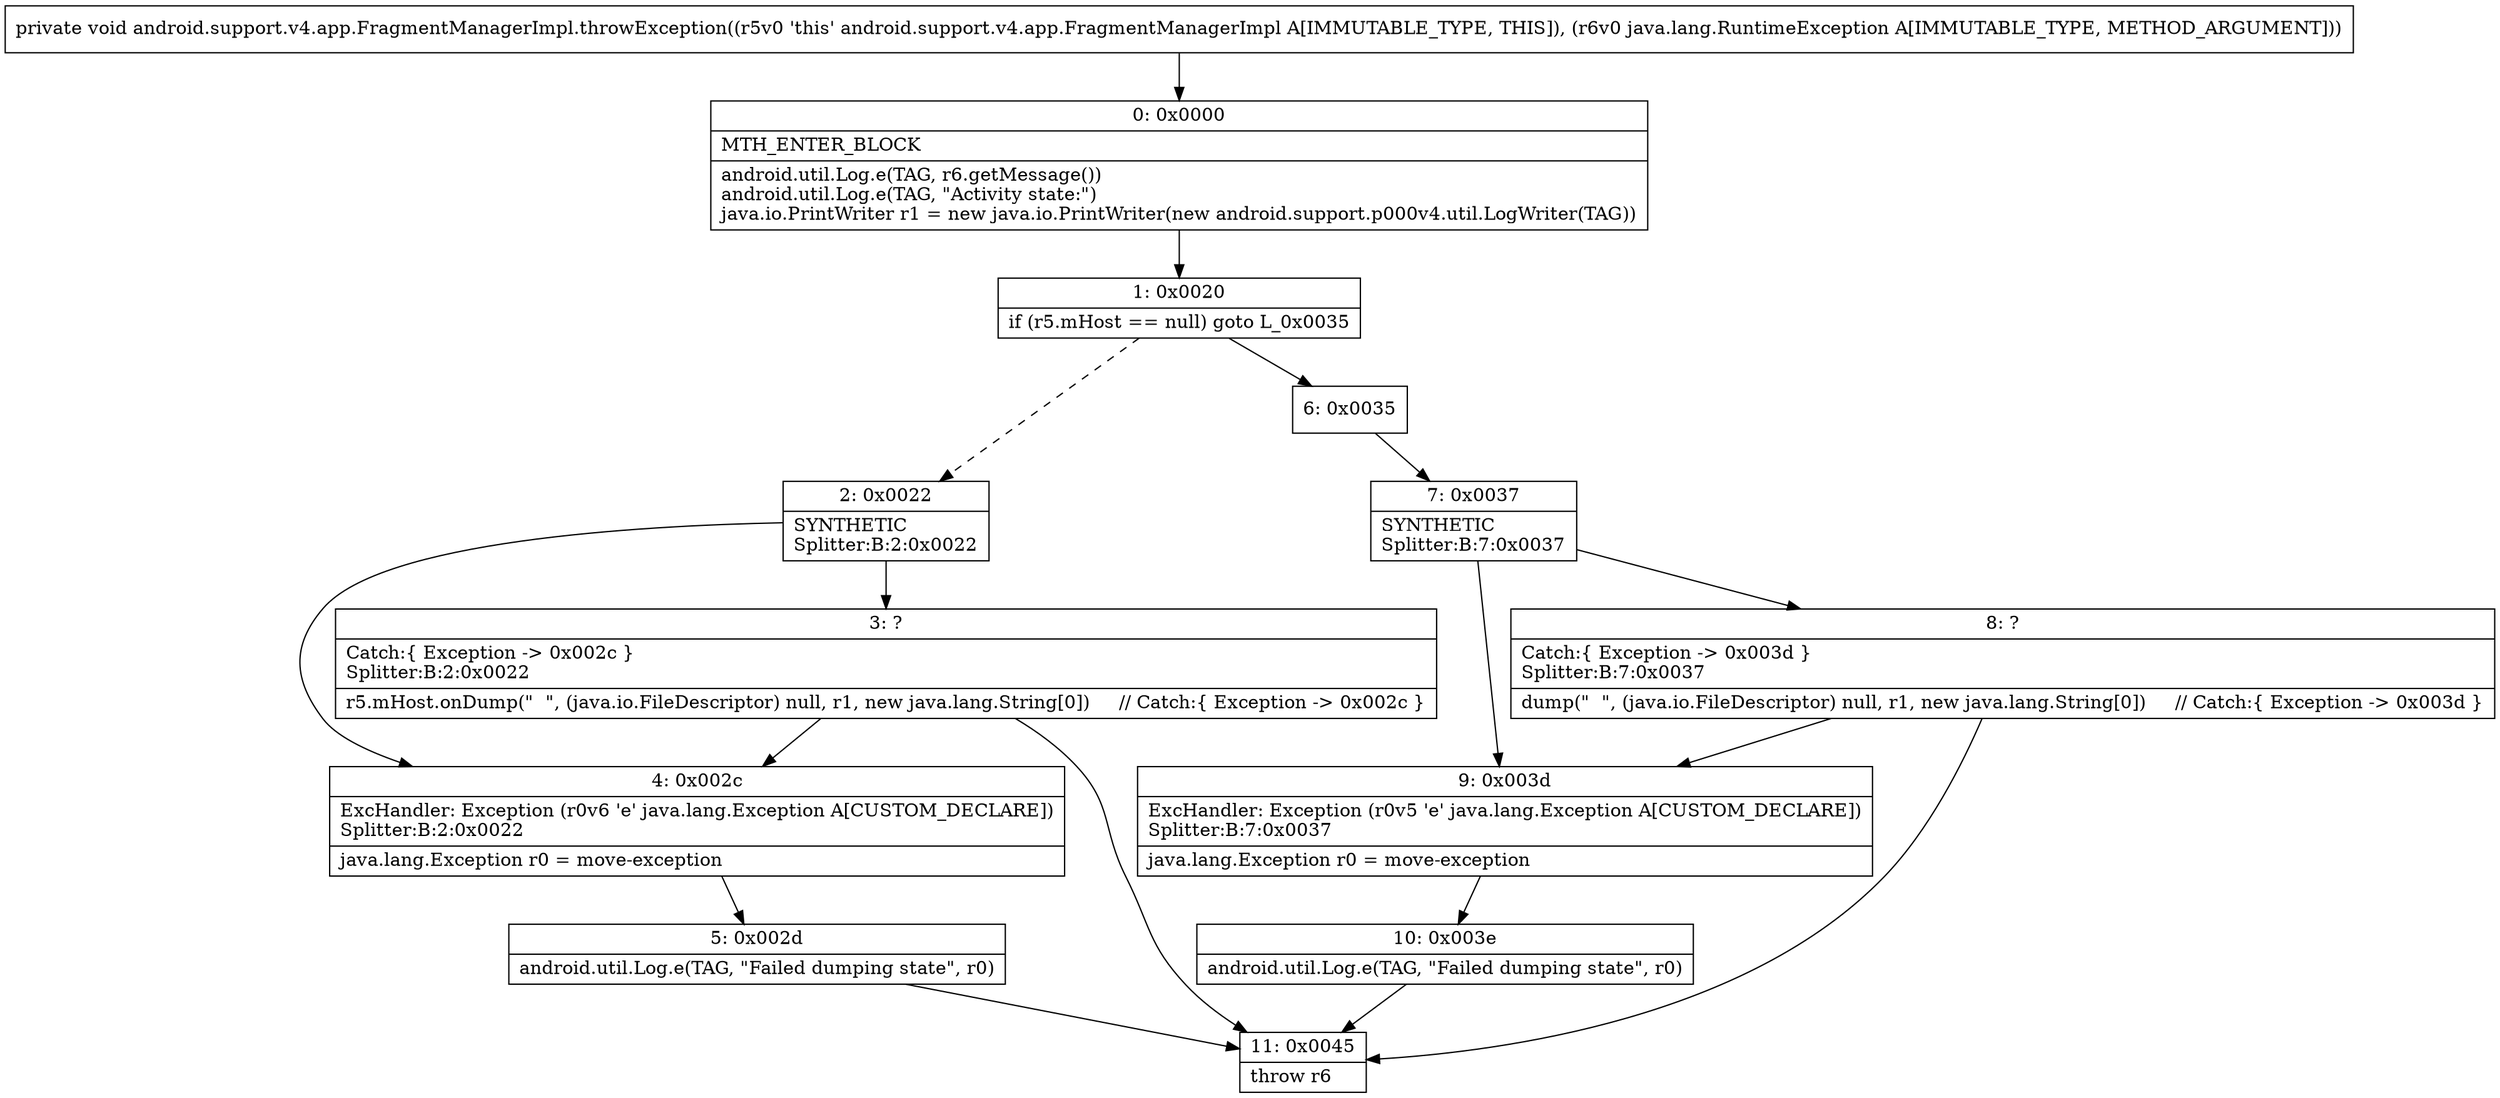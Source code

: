 digraph "CFG forandroid.support.v4.app.FragmentManagerImpl.throwException(Ljava\/lang\/RuntimeException;)V" {
Node_0 [shape=record,label="{0\:\ 0x0000|MTH_ENTER_BLOCK\l|android.util.Log.e(TAG, r6.getMessage())\landroid.util.Log.e(TAG, \"Activity state:\")\ljava.io.PrintWriter r1 = new java.io.PrintWriter(new android.support.p000v4.util.LogWriter(TAG))\l}"];
Node_1 [shape=record,label="{1\:\ 0x0020|if (r5.mHost == null) goto L_0x0035\l}"];
Node_2 [shape=record,label="{2\:\ 0x0022|SYNTHETIC\lSplitter:B:2:0x0022\l}"];
Node_3 [shape=record,label="{3\:\ ?|Catch:\{ Exception \-\> 0x002c \}\lSplitter:B:2:0x0022\l|r5.mHost.onDump(\"  \", (java.io.FileDescriptor) null, r1, new java.lang.String[0])     \/\/ Catch:\{ Exception \-\> 0x002c \}\l}"];
Node_4 [shape=record,label="{4\:\ 0x002c|ExcHandler: Exception (r0v6 'e' java.lang.Exception A[CUSTOM_DECLARE])\lSplitter:B:2:0x0022\l|java.lang.Exception r0 = move\-exception\l}"];
Node_5 [shape=record,label="{5\:\ 0x002d|android.util.Log.e(TAG, \"Failed dumping state\", r0)\l}"];
Node_6 [shape=record,label="{6\:\ 0x0035}"];
Node_7 [shape=record,label="{7\:\ 0x0037|SYNTHETIC\lSplitter:B:7:0x0037\l}"];
Node_8 [shape=record,label="{8\:\ ?|Catch:\{ Exception \-\> 0x003d \}\lSplitter:B:7:0x0037\l|dump(\"  \", (java.io.FileDescriptor) null, r1, new java.lang.String[0])     \/\/ Catch:\{ Exception \-\> 0x003d \}\l}"];
Node_9 [shape=record,label="{9\:\ 0x003d|ExcHandler: Exception (r0v5 'e' java.lang.Exception A[CUSTOM_DECLARE])\lSplitter:B:7:0x0037\l|java.lang.Exception r0 = move\-exception\l}"];
Node_10 [shape=record,label="{10\:\ 0x003e|android.util.Log.e(TAG, \"Failed dumping state\", r0)\l}"];
Node_11 [shape=record,label="{11\:\ 0x0045|throw r6\l}"];
MethodNode[shape=record,label="{private void android.support.v4.app.FragmentManagerImpl.throwException((r5v0 'this' android.support.v4.app.FragmentManagerImpl A[IMMUTABLE_TYPE, THIS]), (r6v0 java.lang.RuntimeException A[IMMUTABLE_TYPE, METHOD_ARGUMENT])) }"];
MethodNode -> Node_0;
Node_0 -> Node_1;
Node_1 -> Node_2[style=dashed];
Node_1 -> Node_6;
Node_2 -> Node_3;
Node_2 -> Node_4;
Node_3 -> Node_4;
Node_3 -> Node_11;
Node_4 -> Node_5;
Node_5 -> Node_11;
Node_6 -> Node_7;
Node_7 -> Node_8;
Node_7 -> Node_9;
Node_8 -> Node_9;
Node_8 -> Node_11;
Node_9 -> Node_10;
Node_10 -> Node_11;
}

